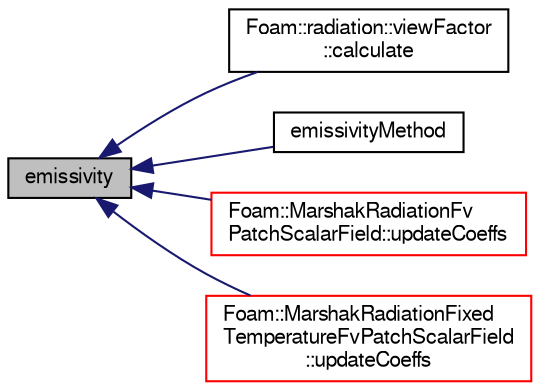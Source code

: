 digraph "emissivity"
{
  bgcolor="transparent";
  edge [fontname="FreeSans",fontsize="10",labelfontname="FreeSans",labelfontsize="10"];
  node [fontname="FreeSans",fontsize="10",shape=record];
  rankdir="LR";
  Node988 [label="emissivity",height=0.2,width=0.4,color="black", fillcolor="grey75", style="filled", fontcolor="black"];
  Node988 -> Node989 [dir="back",color="midnightblue",fontsize="10",style="solid",fontname="FreeSans"];
  Node989 [label="Foam::radiation::viewFactor\l::calculate",height=0.2,width=0.4,color="black",URL="$a30046.html#afe1d8348c24e6589bc7c0b3f689316a7",tooltip="Solve system of equation(s) "];
  Node988 -> Node990 [dir="back",color="midnightblue",fontsize="10",style="solid",fontname="FreeSans"];
  Node990 [label="emissivityMethod",height=0.2,width=0.4,color="black",URL="$a30006.html#af9884f102a609a217da0a66847d7b496",tooltip="Method to obtain emissivity. "];
  Node988 -> Node991 [dir="back",color="midnightblue",fontsize="10",style="solid",fontname="FreeSans"];
  Node991 [label="Foam::MarshakRadiationFv\lPatchScalarField::updateCoeffs",height=0.2,width=0.4,color="red",URL="$a29998.html#a7e24eafac629d3733181cd942d4c902f",tooltip="Update the coefficients associated with the patch field. "];
  Node988 -> Node993 [dir="back",color="midnightblue",fontsize="10",style="solid",fontname="FreeSans"];
  Node993 [label="Foam::MarshakRadiationFixed\lTemperatureFvPatchScalarField\l::updateCoeffs",height=0.2,width=0.4,color="red",URL="$a30002.html#a7e24eafac629d3733181cd942d4c902f",tooltip="Update the coefficients associated with the patch field. "];
}

